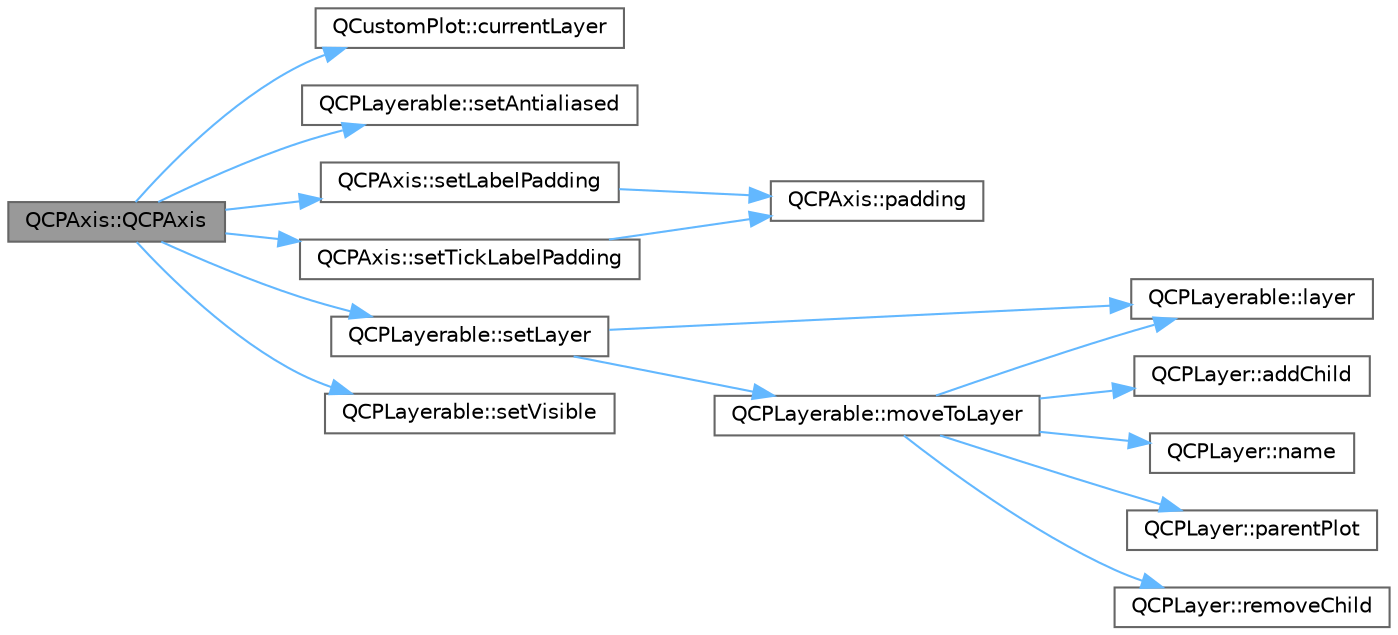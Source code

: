 digraph "QCPAxis::QCPAxis"
{
 // LATEX_PDF_SIZE
  bgcolor="transparent";
  edge [fontname=Helvetica,fontsize=10,labelfontname=Helvetica,labelfontsize=10];
  node [fontname=Helvetica,fontsize=10,shape=box,height=0.2,width=0.4];
  rankdir="LR";
  Node1 [label="QCPAxis::QCPAxis",height=0.2,width=0.4,color="gray40", fillcolor="grey60", style="filled", fontcolor="black",tooltip=" "];
  Node1 -> Node2 [color="steelblue1",style="solid"];
  Node2 [label="QCustomPlot::currentLayer",height=0.2,width=0.4,color="grey40", fillcolor="white", style="filled",URL="$class_q_custom_plot.html#a0421d647f420b0b4c57aec1708857af5",tooltip=" "];
  Node1 -> Node3 [color="steelblue1",style="solid"];
  Node3 [label="QCPLayerable::setAntialiased",height=0.2,width=0.4,color="grey40", fillcolor="white", style="filled",URL="$class_q_c_p_layerable.html#a4fd43e89be4a553ead41652565ff0581",tooltip=" "];
  Node1 -> Node4 [color="steelblue1",style="solid"];
  Node4 [label="QCPAxis::setLabelPadding",height=0.2,width=0.4,color="grey40", fillcolor="white", style="filled",URL="$class_q_c_p_axis.html#a4391192a766e5d20cfe5cbc17607a7a2",tooltip=" "];
  Node4 -> Node5 [color="steelblue1",style="solid"];
  Node5 [label="QCPAxis::padding",height=0.2,width=0.4,color="grey40", fillcolor="white", style="filled",URL="$class_q_c_p_axis.html#a07df379d5c017b8f3a4702532eb037b2",tooltip=" "];
  Node1 -> Node6 [color="steelblue1",style="solid"];
  Node6 [label="QCPLayerable::setLayer",height=0.2,width=0.4,color="grey40", fillcolor="white", style="filled",URL="$class_q_c_p_layerable.html#ab0d0da6d2de45a118886d2c8e16d5a54",tooltip=" "];
  Node6 -> Node7 [color="steelblue1",style="solid"];
  Node7 [label="QCPLayerable::layer",height=0.2,width=0.4,color="grey40", fillcolor="white", style="filled",URL="$class_q_c_p_layerable.html#a9d4e121a7f1d2314f906fe698209cac9",tooltip=" "];
  Node6 -> Node8 [color="steelblue1",style="solid"];
  Node8 [label="QCPLayerable::moveToLayer",height=0.2,width=0.4,color="grey40", fillcolor="white", style="filled",URL="$class_q_c_p_layerable.html#af94484cfb7cbbddb7de522e9be71d9a4",tooltip=" "];
  Node8 -> Node9 [color="steelblue1",style="solid"];
  Node9 [label="QCPLayer::addChild",height=0.2,width=0.4,color="grey40", fillcolor="white", style="filled",URL="$class_q_c_p_layer.html#a57ce5e49364aa9122276d5df3b4a0ddc",tooltip=" "];
  Node8 -> Node7 [color="steelblue1",style="solid"];
  Node8 -> Node10 [color="steelblue1",style="solid"];
  Node10 [label="QCPLayer::name",height=0.2,width=0.4,color="grey40", fillcolor="white", style="filled",URL="$class_q_c_p_layer.html#a37806f662b50b588fb1029a14fc5ef50",tooltip=" "];
  Node8 -> Node11 [color="steelblue1",style="solid"];
  Node11 [label="QCPLayer::parentPlot",height=0.2,width=0.4,color="grey40", fillcolor="white", style="filled",URL="$class_q_c_p_layer.html#a923cb87bb467eeb17d649ba2b2fe4f5f",tooltip=" "];
  Node8 -> Node12 [color="steelblue1",style="solid"];
  Node12 [label="QCPLayer::removeChild",height=0.2,width=0.4,color="grey40", fillcolor="white", style="filled",URL="$class_q_c_p_layer.html#ac2f64ac7761650582d968d86670ef362",tooltip=" "];
  Node1 -> Node13 [color="steelblue1",style="solid"];
  Node13 [label="QCPAxis::setTickLabelPadding",height=0.2,width=0.4,color="grey40", fillcolor="white", style="filled",URL="$class_q_c_p_axis.html#af302c479af9dbc2e9f0e44e07c0012ee",tooltip=" "];
  Node13 -> Node5 [color="steelblue1",style="solid"];
  Node1 -> Node14 [color="steelblue1",style="solid"];
  Node14 [label="QCPLayerable::setVisible",height=0.2,width=0.4,color="grey40", fillcolor="white", style="filled",URL="$class_q_c_p_layerable.html#a3bed99ddc396b48ce3ebfdc0418744f8",tooltip=" "];
}
